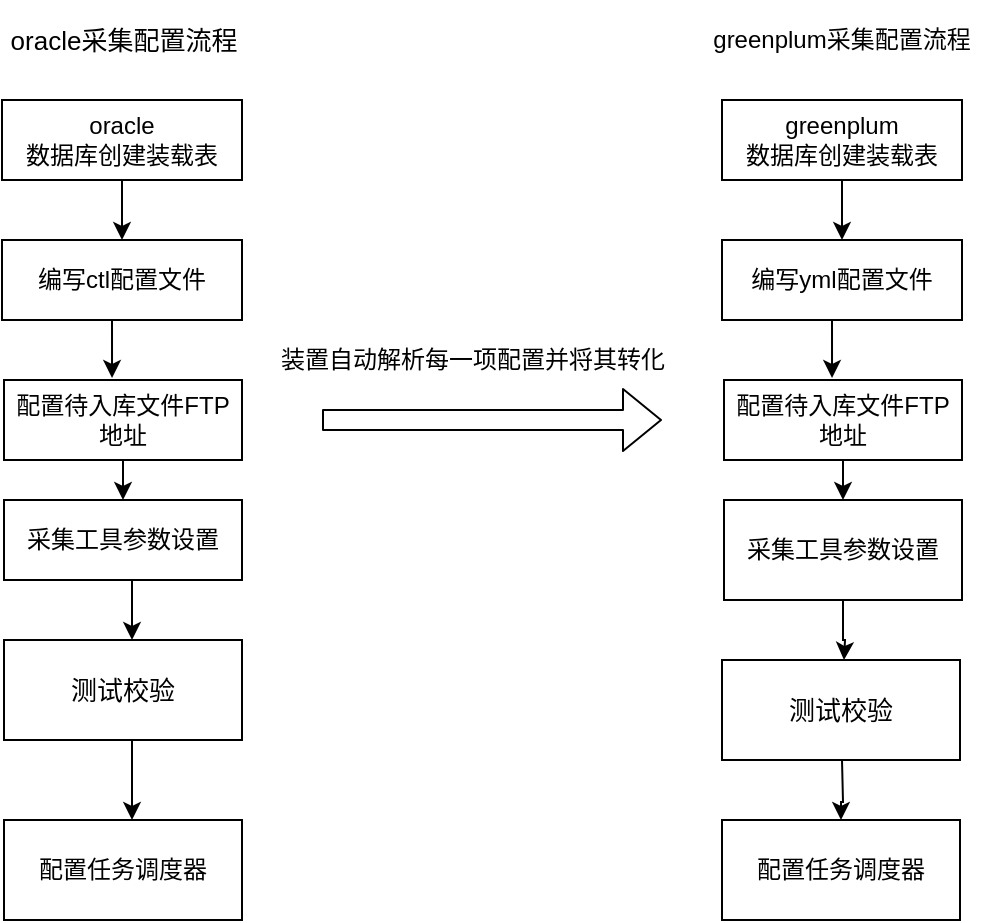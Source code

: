 <mxfile version="14.4.2" type="github">
  <diagram id="wFE0QG_FPsp0jaGvCLVb" name="Page-1">
    <mxGraphModel dx="1102" dy="533" grid="1" gridSize="10" guides="1" tooltips="1" connect="1" arrows="1" fold="1" page="1" pageScale="1" pageWidth="850" pageHeight="1100" math="0" shadow="0">
      <root>
        <mxCell id="0" />
        <mxCell id="1" parent="0" />
        <mxCell id="lS7IzG5Dcs2hJgS2R87p-7" style="edgeStyle=orthogonalEdgeStyle;rounded=0;orthogonalLoop=1;jettySize=auto;html=1;exitX=0.5;exitY=1;exitDx=0;exitDy=0;entryX=0.5;entryY=0;entryDx=0;entryDy=0;" parent="1" source="lS7IzG5Dcs2hJgS2R87p-1" target="lS7IzG5Dcs2hJgS2R87p-4" edge="1">
          <mxGeometry relative="1" as="geometry" />
        </mxCell>
        <mxCell id="lS7IzG5Dcs2hJgS2R87p-1" value="oracle&lt;br&gt;数据库创建装载表" style="rounded=0;whiteSpace=wrap;html=1;" parent="1" vertex="1">
          <mxGeometry x="100" y="70" width="120" height="40" as="geometry" />
        </mxCell>
        <mxCell id="lS7IzG5Dcs2hJgS2R87p-2" value="oracle采集配置流程" style="text;html=1;strokeColor=none;fillColor=none;align=center;verticalAlign=middle;whiteSpace=wrap;rounded=0;fontSize=13;" parent="1" vertex="1">
          <mxGeometry x="101" y="20" width="120" height="40" as="geometry" />
        </mxCell>
        <mxCell id="lS7IzG5Dcs2hJgS2R87p-12" style="edgeStyle=orthogonalEdgeStyle;rounded=0;orthogonalLoop=1;jettySize=auto;html=1;exitX=0.5;exitY=1;exitDx=0;exitDy=0;entryX=0.454;entryY=-0.025;entryDx=0;entryDy=0;entryPerimeter=0;" parent="1" source="lS7IzG5Dcs2hJgS2R87p-4" target="lS7IzG5Dcs2hJgS2R87p-8" edge="1">
          <mxGeometry relative="1" as="geometry" />
        </mxCell>
        <mxCell id="lS7IzG5Dcs2hJgS2R87p-4" value="编写ctl配置文件" style="rounded=0;whiteSpace=wrap;html=1;" parent="1" vertex="1">
          <mxGeometry x="100" y="140" width="120" height="40" as="geometry" />
        </mxCell>
        <mxCell id="lS7IzG5Dcs2hJgS2R87p-15" style="edgeStyle=orthogonalEdgeStyle;rounded=0;orthogonalLoop=1;jettySize=auto;html=1;exitX=0.5;exitY=1;exitDx=0;exitDy=0;entryX=0.5;entryY=0;entryDx=0;entryDy=0;" parent="1" source="lS7IzG5Dcs2hJgS2R87p-8" target="lS7IzG5Dcs2hJgS2R87p-13" edge="1">
          <mxGeometry relative="1" as="geometry" />
        </mxCell>
        <mxCell id="lS7IzG5Dcs2hJgS2R87p-8" value="配置待入库文件FTP地址" style="rounded=0;whiteSpace=wrap;html=1;" parent="1" vertex="1">
          <mxGeometry x="101" y="210" width="119" height="40" as="geometry" />
        </mxCell>
        <mxCell id="lS7IzG5Dcs2hJgS2R87p-44" value="" style="edgeStyle=orthogonalEdgeStyle;rounded=0;orthogonalLoop=1;jettySize=auto;html=1;fontSize=15;entryX=0.5;entryY=0;entryDx=0;entryDy=0;" parent="1" source="lS7IzG5Dcs2hJgS2R87p-13" edge="1">
          <mxGeometry relative="1" as="geometry">
            <mxPoint x="165" y="340" as="targetPoint" />
            <Array as="points">
              <mxPoint x="165" y="330" />
              <mxPoint x="165" y="330" />
            </Array>
          </mxGeometry>
        </mxCell>
        <mxCell id="lS7IzG5Dcs2hJgS2R87p-13" value="采集工具参数设置" style="rounded=0;whiteSpace=wrap;html=1;" parent="1" vertex="1">
          <mxGeometry x="101" y="270" width="119" height="40" as="geometry" />
        </mxCell>
        <mxCell id="lS7IzG5Dcs2hJgS2R87p-36" value="" style="edgeStyle=orthogonalEdgeStyle;rounded=0;orthogonalLoop=1;jettySize=auto;html=1;" parent="1" target="lS7IzG5Dcs2hJgS2R87p-30" edge="1">
          <mxGeometry relative="1" as="geometry">
            <mxPoint x="165" y="390" as="sourcePoint" />
            <Array as="points">
              <mxPoint x="165" y="390" />
              <mxPoint x="165" y="390" />
            </Array>
          </mxGeometry>
        </mxCell>
        <mxCell id="lS7IzG5Dcs2hJgS2R87p-17" style="edgeStyle=orthogonalEdgeStyle;rounded=0;orthogonalLoop=1;jettySize=auto;html=1;exitX=0.5;exitY=1;exitDx=0;exitDy=0;entryX=0.5;entryY=0;entryDx=0;entryDy=0;" parent="1" source="lS7IzG5Dcs2hJgS2R87p-18" target="lS7IzG5Dcs2hJgS2R87p-21" edge="1">
          <mxGeometry relative="1" as="geometry" />
        </mxCell>
        <mxCell id="lS7IzG5Dcs2hJgS2R87p-18" value="greenplum&lt;br&gt;数据库创建装载表" style="rounded=0;whiteSpace=wrap;html=1;" parent="1" vertex="1">
          <mxGeometry x="460" y="70" width="120" height="40" as="geometry" />
        </mxCell>
        <mxCell id="lS7IzG5Dcs2hJgS2R87p-19" value="greenplum采集配置流程" style="text;html=1;strokeColor=none;fillColor=none;align=center;verticalAlign=middle;whiteSpace=wrap;rounded=0;" parent="1" vertex="1">
          <mxGeometry x="450" y="20" width="140" height="40" as="geometry" />
        </mxCell>
        <mxCell id="lS7IzG5Dcs2hJgS2R87p-20" style="edgeStyle=orthogonalEdgeStyle;rounded=0;orthogonalLoop=1;jettySize=auto;html=1;exitX=0.5;exitY=1;exitDx=0;exitDy=0;entryX=0.454;entryY=-0.025;entryDx=0;entryDy=0;entryPerimeter=0;" parent="1" source="lS7IzG5Dcs2hJgS2R87p-21" target="lS7IzG5Dcs2hJgS2R87p-23" edge="1">
          <mxGeometry relative="1" as="geometry" />
        </mxCell>
        <mxCell id="lS7IzG5Dcs2hJgS2R87p-21" value="编写yml配置文件" style="rounded=0;whiteSpace=wrap;html=1;" parent="1" vertex="1">
          <mxGeometry x="460" y="140" width="120" height="40" as="geometry" />
        </mxCell>
        <mxCell id="lS7IzG5Dcs2hJgS2R87p-22" style="edgeStyle=orthogonalEdgeStyle;rounded=0;orthogonalLoop=1;jettySize=auto;html=1;exitX=0.5;exitY=1;exitDx=0;exitDy=0;entryX=0.5;entryY=0;entryDx=0;entryDy=0;" parent="1" source="lS7IzG5Dcs2hJgS2R87p-23" target="lS7IzG5Dcs2hJgS2R87p-24" edge="1">
          <mxGeometry relative="1" as="geometry" />
        </mxCell>
        <mxCell id="lS7IzG5Dcs2hJgS2R87p-23" value="配置待入库文件FTP地址" style="rounded=0;whiteSpace=wrap;html=1;" parent="1" vertex="1">
          <mxGeometry x="461" y="210" width="119" height="40" as="geometry" />
        </mxCell>
        <mxCell id="lS7IzG5Dcs2hJgS2R87p-27" value="" style="edgeStyle=orthogonalEdgeStyle;rounded=0;orthogonalLoop=1;jettySize=auto;html=1;" parent="1" source="lS7IzG5Dcs2hJgS2R87p-24" edge="1">
          <mxGeometry relative="1" as="geometry">
            <mxPoint x="521" y="350" as="targetPoint" />
          </mxGeometry>
        </mxCell>
        <mxCell id="lS7IzG5Dcs2hJgS2R87p-24" value="采集工具参数设置" style="rounded=0;whiteSpace=wrap;html=1;" parent="1" vertex="1">
          <mxGeometry x="461" y="270" width="119" height="50" as="geometry" />
        </mxCell>
        <mxCell id="lS7IzG5Dcs2hJgS2R87p-28" value="" style="shape=flexArrow;endArrow=classic;html=1;" parent="1" edge="1">
          <mxGeometry width="50" height="50" relative="1" as="geometry">
            <mxPoint x="260" y="230" as="sourcePoint" />
            <mxPoint x="430" y="230" as="targetPoint" />
          </mxGeometry>
        </mxCell>
        <mxCell id="lS7IzG5Dcs2hJgS2R87p-29" value="装置自动解析每一项配置并将其转化" style="text;html=1;align=center;verticalAlign=middle;resizable=0;points=[];autosize=1;" parent="1" vertex="1">
          <mxGeometry x="230" y="190" width="210" height="20" as="geometry" />
        </mxCell>
        <mxCell id="lS7IzG5Dcs2hJgS2R87p-30" value="配置任务调度器" style="rounded=0;whiteSpace=wrap;html=1;" parent="1" vertex="1">
          <mxGeometry x="101" y="430" width="119" height="50" as="geometry" />
        </mxCell>
        <mxCell id="lS7IzG5Dcs2hJgS2R87p-31" value="配置任务调度器" style="rounded=0;whiteSpace=wrap;html=1;" parent="1" vertex="1">
          <mxGeometry x="460" y="430" width="119" height="50" as="geometry" />
        </mxCell>
        <mxCell id="lS7IzG5Dcs2hJgS2R87p-55" value="" style="edgeStyle=orthogonalEdgeStyle;rounded=0;orthogonalLoop=1;jettySize=auto;html=1;fontSize=13;" parent="1" target="lS7IzG5Dcs2hJgS2R87p-31" edge="1">
          <mxGeometry relative="1" as="geometry">
            <mxPoint x="520" y="400" as="sourcePoint" />
          </mxGeometry>
        </mxCell>
        <mxCell id="lS7IzG5Dcs2hJgS2R87p-56" value="测试校验" style="rounded=0;whiteSpace=wrap;html=1;fontSize=13;" parent="1" vertex="1">
          <mxGeometry x="101" y="340" width="119" height="50" as="geometry" />
        </mxCell>
        <mxCell id="lS7IzG5Dcs2hJgS2R87p-57" value="测试校验" style="rounded=0;whiteSpace=wrap;html=1;fontSize=13;" parent="1" vertex="1">
          <mxGeometry x="460" y="350" width="119" height="50" as="geometry" />
        </mxCell>
      </root>
    </mxGraphModel>
  </diagram>
</mxfile>

